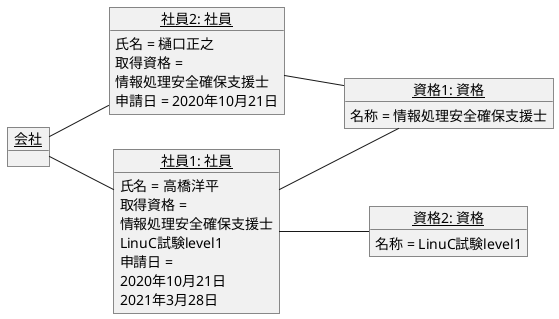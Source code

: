 @startuml

left to right direction
object "<u>会社</u>" as company {

}


object "<u>社員1: 社員</u>" as t {
氏名 = 高橋洋平
取得資格 =
情報処理安全確保支援士
LinuC試験level1 
申請日 =
2020年10月21日
2021年3月28日
}
object "<u>社員2: 社員</u>" as h {
氏名 = 樋口正之
取得資格 =
情報処理安全確保支援士
申請日 = 2020年10月21日
}

object "<u>資格1: 資格</u>" as PE {
名称 = 情報処理安全確保支援士 
}

object "<u>資格2: 資格</u>" as PE2 {
名称 = LinuC試験level1
}


company -- t
company -- h
t -- PE
t -- PE2
h -- PE
@enduml